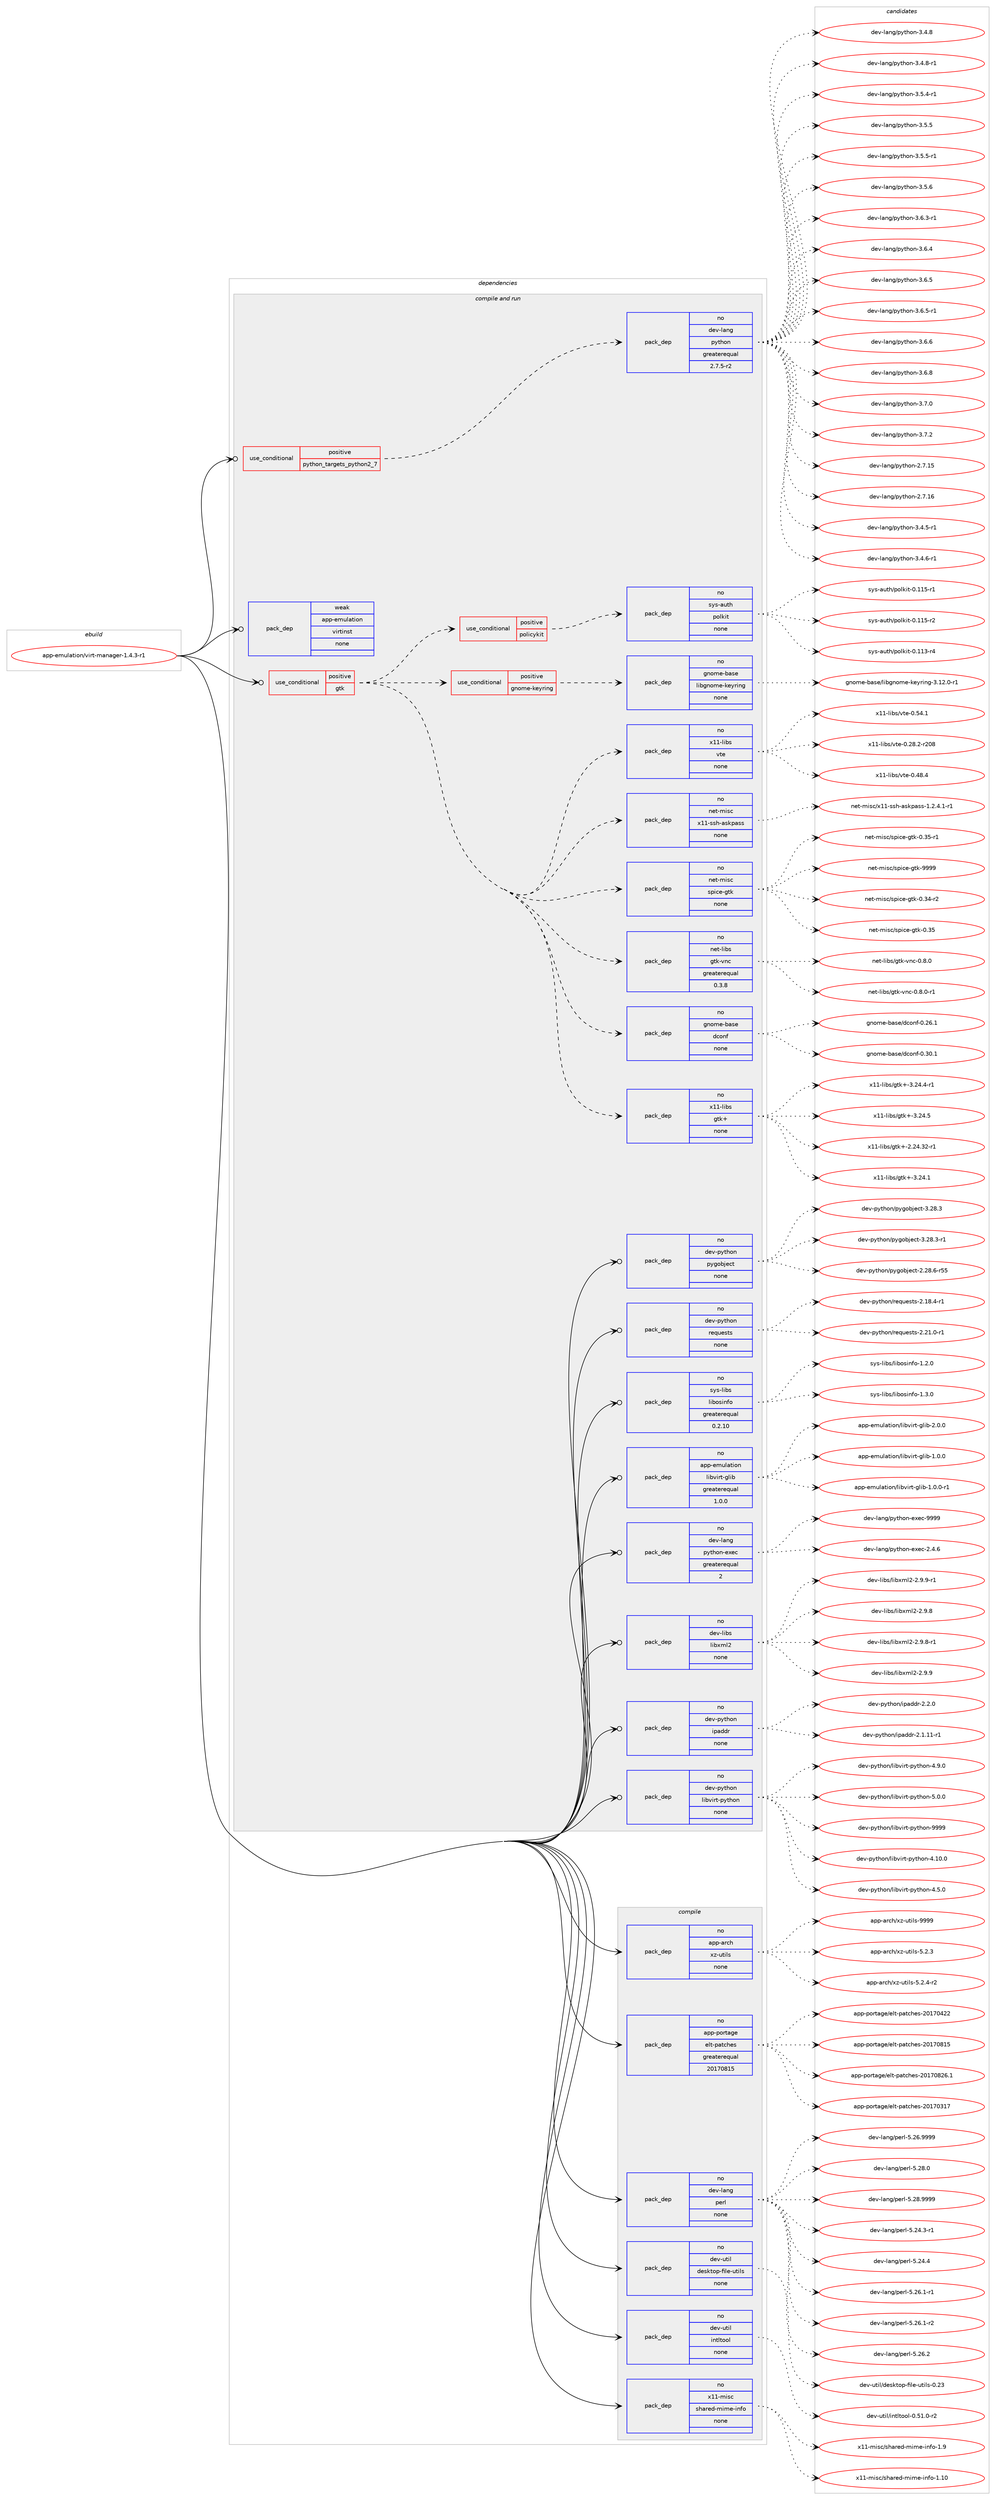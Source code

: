 digraph prolog {

# *************
# Graph options
# *************

newrank=true;
concentrate=true;
compound=true;
graph [rankdir=LR,fontname=Helvetica,fontsize=10,ranksep=1.5];#, ranksep=2.5, nodesep=0.2];
edge  [arrowhead=vee];
node  [fontname=Helvetica,fontsize=10];

# **********
# The ebuild
# **********

subgraph cluster_leftcol {
color=gray;
rank=same;
label=<<i>ebuild</i>>;
id [label="app-emulation/virt-manager-1.4.3-r1", color=red, width=4, href="../app-emulation/virt-manager-1.4.3-r1.svg"];
}

# ****************
# The dependencies
# ****************

subgraph cluster_midcol {
color=gray;
label=<<i>dependencies</i>>;
subgraph cluster_compile {
fillcolor="#eeeeee";
style=filled;
label=<<i>compile</i>>;
subgraph pack918409 {
dependency1289304 [label=<<TABLE BORDER="0" CELLBORDER="1" CELLSPACING="0" CELLPADDING="4" WIDTH="220"><TR><TD ROWSPAN="6" CELLPADDING="30">pack_dep</TD></TR><TR><TD WIDTH="110">no</TD></TR><TR><TD>app-arch</TD></TR><TR><TD>xz-utils</TD></TR><TR><TD>none</TD></TR><TR><TD></TD></TR></TABLE>>, shape=none, color=blue];
}
id:e -> dependency1289304:w [weight=20,style="solid",arrowhead="vee"];
subgraph pack918410 {
dependency1289305 [label=<<TABLE BORDER="0" CELLBORDER="1" CELLSPACING="0" CELLPADDING="4" WIDTH="220"><TR><TD ROWSPAN="6" CELLPADDING="30">pack_dep</TD></TR><TR><TD WIDTH="110">no</TD></TR><TR><TD>app-portage</TD></TR><TR><TD>elt-patches</TD></TR><TR><TD>greaterequal</TD></TR><TR><TD>20170815</TD></TR></TABLE>>, shape=none, color=blue];
}
id:e -> dependency1289305:w [weight=20,style="solid",arrowhead="vee"];
subgraph pack918411 {
dependency1289306 [label=<<TABLE BORDER="0" CELLBORDER="1" CELLSPACING="0" CELLPADDING="4" WIDTH="220"><TR><TD ROWSPAN="6" CELLPADDING="30">pack_dep</TD></TR><TR><TD WIDTH="110">no</TD></TR><TR><TD>dev-lang</TD></TR><TR><TD>perl</TD></TR><TR><TD>none</TD></TR><TR><TD></TD></TR></TABLE>>, shape=none, color=blue];
}
id:e -> dependency1289306:w [weight=20,style="solid",arrowhead="vee"];
subgraph pack918412 {
dependency1289307 [label=<<TABLE BORDER="0" CELLBORDER="1" CELLSPACING="0" CELLPADDING="4" WIDTH="220"><TR><TD ROWSPAN="6" CELLPADDING="30">pack_dep</TD></TR><TR><TD WIDTH="110">no</TD></TR><TR><TD>dev-util</TD></TR><TR><TD>desktop-file-utils</TD></TR><TR><TD>none</TD></TR><TR><TD></TD></TR></TABLE>>, shape=none, color=blue];
}
id:e -> dependency1289307:w [weight=20,style="solid",arrowhead="vee"];
subgraph pack918413 {
dependency1289308 [label=<<TABLE BORDER="0" CELLBORDER="1" CELLSPACING="0" CELLPADDING="4" WIDTH="220"><TR><TD ROWSPAN="6" CELLPADDING="30">pack_dep</TD></TR><TR><TD WIDTH="110">no</TD></TR><TR><TD>dev-util</TD></TR><TR><TD>intltool</TD></TR><TR><TD>none</TD></TR><TR><TD></TD></TR></TABLE>>, shape=none, color=blue];
}
id:e -> dependency1289308:w [weight=20,style="solid",arrowhead="vee"];
subgraph pack918414 {
dependency1289309 [label=<<TABLE BORDER="0" CELLBORDER="1" CELLSPACING="0" CELLPADDING="4" WIDTH="220"><TR><TD ROWSPAN="6" CELLPADDING="30">pack_dep</TD></TR><TR><TD WIDTH="110">no</TD></TR><TR><TD>x11-misc</TD></TR><TR><TD>shared-mime-info</TD></TR><TR><TD>none</TD></TR><TR><TD></TD></TR></TABLE>>, shape=none, color=blue];
}
id:e -> dependency1289309:w [weight=20,style="solid",arrowhead="vee"];
}
subgraph cluster_compileandrun {
fillcolor="#eeeeee";
style=filled;
label=<<i>compile and run</i>>;
subgraph cond350844 {
dependency1289310 [label=<<TABLE BORDER="0" CELLBORDER="1" CELLSPACING="0" CELLPADDING="4"><TR><TD ROWSPAN="3" CELLPADDING="10">use_conditional</TD></TR><TR><TD>positive</TD></TR><TR><TD>gtk</TD></TR></TABLE>>, shape=none, color=red];
subgraph pack918415 {
dependency1289311 [label=<<TABLE BORDER="0" CELLBORDER="1" CELLSPACING="0" CELLPADDING="4" WIDTH="220"><TR><TD ROWSPAN="6" CELLPADDING="30">pack_dep</TD></TR><TR><TD WIDTH="110">no</TD></TR><TR><TD>x11-libs</TD></TR><TR><TD>gtk+</TD></TR><TR><TD>none</TD></TR><TR><TD></TD></TR></TABLE>>, shape=none, color=blue];
}
dependency1289310:e -> dependency1289311:w [weight=20,style="dashed",arrowhead="vee"];
subgraph pack918416 {
dependency1289312 [label=<<TABLE BORDER="0" CELLBORDER="1" CELLSPACING="0" CELLPADDING="4" WIDTH="220"><TR><TD ROWSPAN="6" CELLPADDING="30">pack_dep</TD></TR><TR><TD WIDTH="110">no</TD></TR><TR><TD>gnome-base</TD></TR><TR><TD>dconf</TD></TR><TR><TD>none</TD></TR><TR><TD></TD></TR></TABLE>>, shape=none, color=blue];
}
dependency1289310:e -> dependency1289312:w [weight=20,style="dashed",arrowhead="vee"];
subgraph pack918417 {
dependency1289313 [label=<<TABLE BORDER="0" CELLBORDER="1" CELLSPACING="0" CELLPADDING="4" WIDTH="220"><TR><TD ROWSPAN="6" CELLPADDING="30">pack_dep</TD></TR><TR><TD WIDTH="110">no</TD></TR><TR><TD>net-libs</TD></TR><TR><TD>gtk-vnc</TD></TR><TR><TD>greaterequal</TD></TR><TR><TD>0.3.8</TD></TR></TABLE>>, shape=none, color=blue];
}
dependency1289310:e -> dependency1289313:w [weight=20,style="dashed",arrowhead="vee"];
subgraph pack918418 {
dependency1289314 [label=<<TABLE BORDER="0" CELLBORDER="1" CELLSPACING="0" CELLPADDING="4" WIDTH="220"><TR><TD ROWSPAN="6" CELLPADDING="30">pack_dep</TD></TR><TR><TD WIDTH="110">no</TD></TR><TR><TD>net-misc</TD></TR><TR><TD>spice-gtk</TD></TR><TR><TD>none</TD></TR><TR><TD></TD></TR></TABLE>>, shape=none, color=blue];
}
dependency1289310:e -> dependency1289314:w [weight=20,style="dashed",arrowhead="vee"];
subgraph pack918419 {
dependency1289315 [label=<<TABLE BORDER="0" CELLBORDER="1" CELLSPACING="0" CELLPADDING="4" WIDTH="220"><TR><TD ROWSPAN="6" CELLPADDING="30">pack_dep</TD></TR><TR><TD WIDTH="110">no</TD></TR><TR><TD>net-misc</TD></TR><TR><TD>x11-ssh-askpass</TD></TR><TR><TD>none</TD></TR><TR><TD></TD></TR></TABLE>>, shape=none, color=blue];
}
dependency1289310:e -> dependency1289315:w [weight=20,style="dashed",arrowhead="vee"];
subgraph pack918420 {
dependency1289316 [label=<<TABLE BORDER="0" CELLBORDER="1" CELLSPACING="0" CELLPADDING="4" WIDTH="220"><TR><TD ROWSPAN="6" CELLPADDING="30">pack_dep</TD></TR><TR><TD WIDTH="110">no</TD></TR><TR><TD>x11-libs</TD></TR><TR><TD>vte</TD></TR><TR><TD>none</TD></TR><TR><TD></TD></TR></TABLE>>, shape=none, color=blue];
}
dependency1289310:e -> dependency1289316:w [weight=20,style="dashed",arrowhead="vee"];
subgraph cond350845 {
dependency1289317 [label=<<TABLE BORDER="0" CELLBORDER="1" CELLSPACING="0" CELLPADDING="4"><TR><TD ROWSPAN="3" CELLPADDING="10">use_conditional</TD></TR><TR><TD>positive</TD></TR><TR><TD>gnome-keyring</TD></TR></TABLE>>, shape=none, color=red];
subgraph pack918421 {
dependency1289318 [label=<<TABLE BORDER="0" CELLBORDER="1" CELLSPACING="0" CELLPADDING="4" WIDTH="220"><TR><TD ROWSPAN="6" CELLPADDING="30">pack_dep</TD></TR><TR><TD WIDTH="110">no</TD></TR><TR><TD>gnome-base</TD></TR><TR><TD>libgnome-keyring</TD></TR><TR><TD>none</TD></TR><TR><TD></TD></TR></TABLE>>, shape=none, color=blue];
}
dependency1289317:e -> dependency1289318:w [weight=20,style="dashed",arrowhead="vee"];
}
dependency1289310:e -> dependency1289317:w [weight=20,style="dashed",arrowhead="vee"];
subgraph cond350846 {
dependency1289319 [label=<<TABLE BORDER="0" CELLBORDER="1" CELLSPACING="0" CELLPADDING="4"><TR><TD ROWSPAN="3" CELLPADDING="10">use_conditional</TD></TR><TR><TD>positive</TD></TR><TR><TD>policykit</TD></TR></TABLE>>, shape=none, color=red];
subgraph pack918422 {
dependency1289320 [label=<<TABLE BORDER="0" CELLBORDER="1" CELLSPACING="0" CELLPADDING="4" WIDTH="220"><TR><TD ROWSPAN="6" CELLPADDING="30">pack_dep</TD></TR><TR><TD WIDTH="110">no</TD></TR><TR><TD>sys-auth</TD></TR><TR><TD>polkit</TD></TR><TR><TD>none</TD></TR><TR><TD></TD></TR></TABLE>>, shape=none, color=blue];
}
dependency1289319:e -> dependency1289320:w [weight=20,style="dashed",arrowhead="vee"];
}
dependency1289310:e -> dependency1289319:w [weight=20,style="dashed",arrowhead="vee"];
}
id:e -> dependency1289310:w [weight=20,style="solid",arrowhead="odotvee"];
subgraph cond350847 {
dependency1289321 [label=<<TABLE BORDER="0" CELLBORDER="1" CELLSPACING="0" CELLPADDING="4"><TR><TD ROWSPAN="3" CELLPADDING="10">use_conditional</TD></TR><TR><TD>positive</TD></TR><TR><TD>python_targets_python2_7</TD></TR></TABLE>>, shape=none, color=red];
subgraph pack918423 {
dependency1289322 [label=<<TABLE BORDER="0" CELLBORDER="1" CELLSPACING="0" CELLPADDING="4" WIDTH="220"><TR><TD ROWSPAN="6" CELLPADDING="30">pack_dep</TD></TR><TR><TD WIDTH="110">no</TD></TR><TR><TD>dev-lang</TD></TR><TR><TD>python</TD></TR><TR><TD>greaterequal</TD></TR><TR><TD>2.7.5-r2</TD></TR></TABLE>>, shape=none, color=blue];
}
dependency1289321:e -> dependency1289322:w [weight=20,style="dashed",arrowhead="vee"];
}
id:e -> dependency1289321:w [weight=20,style="solid",arrowhead="odotvee"];
subgraph pack918424 {
dependency1289323 [label=<<TABLE BORDER="0" CELLBORDER="1" CELLSPACING="0" CELLPADDING="4" WIDTH="220"><TR><TD ROWSPAN="6" CELLPADDING="30">pack_dep</TD></TR><TR><TD WIDTH="110">no</TD></TR><TR><TD>app-emulation</TD></TR><TR><TD>libvirt-glib</TD></TR><TR><TD>greaterequal</TD></TR><TR><TD>1.0.0</TD></TR></TABLE>>, shape=none, color=blue];
}
id:e -> dependency1289323:w [weight=20,style="solid",arrowhead="odotvee"];
subgraph pack918425 {
dependency1289324 [label=<<TABLE BORDER="0" CELLBORDER="1" CELLSPACING="0" CELLPADDING="4" WIDTH="220"><TR><TD ROWSPAN="6" CELLPADDING="30">pack_dep</TD></TR><TR><TD WIDTH="110">no</TD></TR><TR><TD>dev-lang</TD></TR><TR><TD>python-exec</TD></TR><TR><TD>greaterequal</TD></TR><TR><TD>2</TD></TR></TABLE>>, shape=none, color=blue];
}
id:e -> dependency1289324:w [weight=20,style="solid",arrowhead="odotvee"];
subgraph pack918426 {
dependency1289325 [label=<<TABLE BORDER="0" CELLBORDER="1" CELLSPACING="0" CELLPADDING="4" WIDTH="220"><TR><TD ROWSPAN="6" CELLPADDING="30">pack_dep</TD></TR><TR><TD WIDTH="110">no</TD></TR><TR><TD>dev-libs</TD></TR><TR><TD>libxml2</TD></TR><TR><TD>none</TD></TR><TR><TD></TD></TR></TABLE>>, shape=none, color=blue];
}
id:e -> dependency1289325:w [weight=20,style="solid",arrowhead="odotvee"];
subgraph pack918427 {
dependency1289326 [label=<<TABLE BORDER="0" CELLBORDER="1" CELLSPACING="0" CELLPADDING="4" WIDTH="220"><TR><TD ROWSPAN="6" CELLPADDING="30">pack_dep</TD></TR><TR><TD WIDTH="110">no</TD></TR><TR><TD>dev-python</TD></TR><TR><TD>ipaddr</TD></TR><TR><TD>none</TD></TR><TR><TD></TD></TR></TABLE>>, shape=none, color=blue];
}
id:e -> dependency1289326:w [weight=20,style="solid",arrowhead="odotvee"];
subgraph pack918428 {
dependency1289327 [label=<<TABLE BORDER="0" CELLBORDER="1" CELLSPACING="0" CELLPADDING="4" WIDTH="220"><TR><TD ROWSPAN="6" CELLPADDING="30">pack_dep</TD></TR><TR><TD WIDTH="110">no</TD></TR><TR><TD>dev-python</TD></TR><TR><TD>libvirt-python</TD></TR><TR><TD>none</TD></TR><TR><TD></TD></TR></TABLE>>, shape=none, color=blue];
}
id:e -> dependency1289327:w [weight=20,style="solid",arrowhead="odotvee"];
subgraph pack918429 {
dependency1289328 [label=<<TABLE BORDER="0" CELLBORDER="1" CELLSPACING="0" CELLPADDING="4" WIDTH="220"><TR><TD ROWSPAN="6" CELLPADDING="30">pack_dep</TD></TR><TR><TD WIDTH="110">no</TD></TR><TR><TD>dev-python</TD></TR><TR><TD>pygobject</TD></TR><TR><TD>none</TD></TR><TR><TD></TD></TR></TABLE>>, shape=none, color=blue];
}
id:e -> dependency1289328:w [weight=20,style="solid",arrowhead="odotvee"];
subgraph pack918430 {
dependency1289329 [label=<<TABLE BORDER="0" CELLBORDER="1" CELLSPACING="0" CELLPADDING="4" WIDTH="220"><TR><TD ROWSPAN="6" CELLPADDING="30">pack_dep</TD></TR><TR><TD WIDTH="110">no</TD></TR><TR><TD>dev-python</TD></TR><TR><TD>requests</TD></TR><TR><TD>none</TD></TR><TR><TD></TD></TR></TABLE>>, shape=none, color=blue];
}
id:e -> dependency1289329:w [weight=20,style="solid",arrowhead="odotvee"];
subgraph pack918431 {
dependency1289330 [label=<<TABLE BORDER="0" CELLBORDER="1" CELLSPACING="0" CELLPADDING="4" WIDTH="220"><TR><TD ROWSPAN="6" CELLPADDING="30">pack_dep</TD></TR><TR><TD WIDTH="110">no</TD></TR><TR><TD>sys-libs</TD></TR><TR><TD>libosinfo</TD></TR><TR><TD>greaterequal</TD></TR><TR><TD>0.2.10</TD></TR></TABLE>>, shape=none, color=blue];
}
id:e -> dependency1289330:w [weight=20,style="solid",arrowhead="odotvee"];
subgraph pack918432 {
dependency1289331 [label=<<TABLE BORDER="0" CELLBORDER="1" CELLSPACING="0" CELLPADDING="4" WIDTH="220"><TR><TD ROWSPAN="6" CELLPADDING="30">pack_dep</TD></TR><TR><TD WIDTH="110">weak</TD></TR><TR><TD>app-emulation</TD></TR><TR><TD>virtinst</TD></TR><TR><TD>none</TD></TR><TR><TD></TD></TR></TABLE>>, shape=none, color=blue];
}
id:e -> dependency1289331:w [weight=20,style="solid",arrowhead="odotvee"];
}
subgraph cluster_run {
fillcolor="#eeeeee";
style=filled;
label=<<i>run</i>>;
}
}

# **************
# The candidates
# **************

subgraph cluster_choices {
rank=same;
color=gray;
label=<<i>candidates</i>>;

subgraph choice918409 {
color=black;
nodesep=1;
choice971121124597114991044712012245117116105108115455346504651 [label="app-arch/xz-utils-5.2.3", color=red, width=4,href="../app-arch/xz-utils-5.2.3.svg"];
choice9711211245971149910447120122451171161051081154553465046524511450 [label="app-arch/xz-utils-5.2.4-r2", color=red, width=4,href="../app-arch/xz-utils-5.2.4-r2.svg"];
choice9711211245971149910447120122451171161051081154557575757 [label="app-arch/xz-utils-9999", color=red, width=4,href="../app-arch/xz-utils-9999.svg"];
dependency1289304:e -> choice971121124597114991044712012245117116105108115455346504651:w [style=dotted,weight="100"];
dependency1289304:e -> choice9711211245971149910447120122451171161051081154553465046524511450:w [style=dotted,weight="100"];
dependency1289304:e -> choice9711211245971149910447120122451171161051081154557575757:w [style=dotted,weight="100"];
}
subgraph choice918410 {
color=black;
nodesep=1;
choice97112112451121111141169710310147101108116451129711699104101115455048495548514955 [label="app-portage/elt-patches-20170317", color=red, width=4,href="../app-portage/elt-patches-20170317.svg"];
choice97112112451121111141169710310147101108116451129711699104101115455048495548525050 [label="app-portage/elt-patches-20170422", color=red, width=4,href="../app-portage/elt-patches-20170422.svg"];
choice97112112451121111141169710310147101108116451129711699104101115455048495548564953 [label="app-portage/elt-patches-20170815", color=red, width=4,href="../app-portage/elt-patches-20170815.svg"];
choice971121124511211111411697103101471011081164511297116991041011154550484955485650544649 [label="app-portage/elt-patches-20170826.1", color=red, width=4,href="../app-portage/elt-patches-20170826.1.svg"];
dependency1289305:e -> choice97112112451121111141169710310147101108116451129711699104101115455048495548514955:w [style=dotted,weight="100"];
dependency1289305:e -> choice97112112451121111141169710310147101108116451129711699104101115455048495548525050:w [style=dotted,weight="100"];
dependency1289305:e -> choice97112112451121111141169710310147101108116451129711699104101115455048495548564953:w [style=dotted,weight="100"];
dependency1289305:e -> choice971121124511211111411697103101471011081164511297116991041011154550484955485650544649:w [style=dotted,weight="100"];
}
subgraph choice918411 {
color=black;
nodesep=1;
choice100101118451089711010347112101114108455346505246514511449 [label="dev-lang/perl-5.24.3-r1", color=red, width=4,href="../dev-lang/perl-5.24.3-r1.svg"];
choice10010111845108971101034711210111410845534650524652 [label="dev-lang/perl-5.24.4", color=red, width=4,href="../dev-lang/perl-5.24.4.svg"];
choice100101118451089711010347112101114108455346505446494511449 [label="dev-lang/perl-5.26.1-r1", color=red, width=4,href="../dev-lang/perl-5.26.1-r1.svg"];
choice100101118451089711010347112101114108455346505446494511450 [label="dev-lang/perl-5.26.1-r2", color=red, width=4,href="../dev-lang/perl-5.26.1-r2.svg"];
choice10010111845108971101034711210111410845534650544650 [label="dev-lang/perl-5.26.2", color=red, width=4,href="../dev-lang/perl-5.26.2.svg"];
choice10010111845108971101034711210111410845534650544657575757 [label="dev-lang/perl-5.26.9999", color=red, width=4,href="../dev-lang/perl-5.26.9999.svg"];
choice10010111845108971101034711210111410845534650564648 [label="dev-lang/perl-5.28.0", color=red, width=4,href="../dev-lang/perl-5.28.0.svg"];
choice10010111845108971101034711210111410845534650564657575757 [label="dev-lang/perl-5.28.9999", color=red, width=4,href="../dev-lang/perl-5.28.9999.svg"];
dependency1289306:e -> choice100101118451089711010347112101114108455346505246514511449:w [style=dotted,weight="100"];
dependency1289306:e -> choice10010111845108971101034711210111410845534650524652:w [style=dotted,weight="100"];
dependency1289306:e -> choice100101118451089711010347112101114108455346505446494511449:w [style=dotted,weight="100"];
dependency1289306:e -> choice100101118451089711010347112101114108455346505446494511450:w [style=dotted,weight="100"];
dependency1289306:e -> choice10010111845108971101034711210111410845534650544650:w [style=dotted,weight="100"];
dependency1289306:e -> choice10010111845108971101034711210111410845534650544657575757:w [style=dotted,weight="100"];
dependency1289306:e -> choice10010111845108971101034711210111410845534650564648:w [style=dotted,weight="100"];
dependency1289306:e -> choice10010111845108971101034711210111410845534650564657575757:w [style=dotted,weight="100"];
}
subgraph choice918412 {
color=black;
nodesep=1;
choice100101118451171161051084710010111510711611111245102105108101451171161051081154548465051 [label="dev-util/desktop-file-utils-0.23", color=red, width=4,href="../dev-util/desktop-file-utils-0.23.svg"];
dependency1289307:e -> choice100101118451171161051084710010111510711611111245102105108101451171161051081154548465051:w [style=dotted,weight="100"];
}
subgraph choice918413 {
color=black;
nodesep=1;
choice1001011184511711610510847105110116108116111111108454846534946484511450 [label="dev-util/intltool-0.51.0-r2", color=red, width=4,href="../dev-util/intltool-0.51.0-r2.svg"];
dependency1289308:e -> choice1001011184511711610510847105110116108116111111108454846534946484511450:w [style=dotted,weight="100"];
}
subgraph choice918414 {
color=black;
nodesep=1;
choice12049494510910511599471151049711410110045109105109101451051101021114549464948 [label="x11-misc/shared-mime-info-1.10", color=red, width=4,href="../x11-misc/shared-mime-info-1.10.svg"];
choice120494945109105115994711510497114101100451091051091014510511010211145494657 [label="x11-misc/shared-mime-info-1.9", color=red, width=4,href="../x11-misc/shared-mime-info-1.9.svg"];
dependency1289309:e -> choice12049494510910511599471151049711410110045109105109101451051101021114549464948:w [style=dotted,weight="100"];
dependency1289309:e -> choice120494945109105115994711510497114101100451091051091014510511010211145494657:w [style=dotted,weight="100"];
}
subgraph choice918415 {
color=black;
nodesep=1;
choice12049494510810598115471031161074345504650524651504511449 [label="x11-libs/gtk+-2.24.32-r1", color=red, width=4,href="../x11-libs/gtk+-2.24.32-r1.svg"];
choice12049494510810598115471031161074345514650524649 [label="x11-libs/gtk+-3.24.1", color=red, width=4,href="../x11-libs/gtk+-3.24.1.svg"];
choice120494945108105981154710311610743455146505246524511449 [label="x11-libs/gtk+-3.24.4-r1", color=red, width=4,href="../x11-libs/gtk+-3.24.4-r1.svg"];
choice12049494510810598115471031161074345514650524653 [label="x11-libs/gtk+-3.24.5", color=red, width=4,href="../x11-libs/gtk+-3.24.5.svg"];
dependency1289311:e -> choice12049494510810598115471031161074345504650524651504511449:w [style=dotted,weight="100"];
dependency1289311:e -> choice12049494510810598115471031161074345514650524649:w [style=dotted,weight="100"];
dependency1289311:e -> choice120494945108105981154710311610743455146505246524511449:w [style=dotted,weight="100"];
dependency1289311:e -> choice12049494510810598115471031161074345514650524653:w [style=dotted,weight="100"];
}
subgraph choice918416 {
color=black;
nodesep=1;
choice103110111109101459897115101471009911111010245484650544649 [label="gnome-base/dconf-0.26.1", color=red, width=4,href="../gnome-base/dconf-0.26.1.svg"];
choice103110111109101459897115101471009911111010245484651484649 [label="gnome-base/dconf-0.30.1", color=red, width=4,href="../gnome-base/dconf-0.30.1.svg"];
dependency1289312:e -> choice103110111109101459897115101471009911111010245484650544649:w [style=dotted,weight="100"];
dependency1289312:e -> choice103110111109101459897115101471009911111010245484651484649:w [style=dotted,weight="100"];
}
subgraph choice918417 {
color=black;
nodesep=1;
choice1101011164510810598115471031161074511811099454846564648 [label="net-libs/gtk-vnc-0.8.0", color=red, width=4,href="../net-libs/gtk-vnc-0.8.0.svg"];
choice11010111645108105981154710311610745118110994548465646484511449 [label="net-libs/gtk-vnc-0.8.0-r1", color=red, width=4,href="../net-libs/gtk-vnc-0.8.0-r1.svg"];
dependency1289313:e -> choice1101011164510810598115471031161074511811099454846564648:w [style=dotted,weight="100"];
dependency1289313:e -> choice11010111645108105981154710311610745118110994548465646484511449:w [style=dotted,weight="100"];
}
subgraph choice918418 {
color=black;
nodesep=1;
choice110101116451091051159947115112105991014510311610745484651524511450 [label="net-misc/spice-gtk-0.34-r2", color=red, width=4,href="../net-misc/spice-gtk-0.34-r2.svg"];
choice11010111645109105115994711511210599101451031161074548465153 [label="net-misc/spice-gtk-0.35", color=red, width=4,href="../net-misc/spice-gtk-0.35.svg"];
choice110101116451091051159947115112105991014510311610745484651534511449 [label="net-misc/spice-gtk-0.35-r1", color=red, width=4,href="../net-misc/spice-gtk-0.35-r1.svg"];
choice11010111645109105115994711511210599101451031161074557575757 [label="net-misc/spice-gtk-9999", color=red, width=4,href="../net-misc/spice-gtk-9999.svg"];
dependency1289314:e -> choice110101116451091051159947115112105991014510311610745484651524511450:w [style=dotted,weight="100"];
dependency1289314:e -> choice11010111645109105115994711511210599101451031161074548465153:w [style=dotted,weight="100"];
dependency1289314:e -> choice110101116451091051159947115112105991014510311610745484651534511449:w [style=dotted,weight="100"];
dependency1289314:e -> choice11010111645109105115994711511210599101451031161074557575757:w [style=dotted,weight="100"];
}
subgraph choice918419 {
color=black;
nodesep=1;
choice11010111645109105115994712049494511511510445971151071129711511545494650465246494511449 [label="net-misc/x11-ssh-askpass-1.2.4.1-r1", color=red, width=4,href="../net-misc/x11-ssh-askpass-1.2.4.1-r1.svg"];
dependency1289315:e -> choice11010111645109105115994712049494511511510445971151071129711511545494650465246494511449:w [style=dotted,weight="100"];
}
subgraph choice918420 {
color=black;
nodesep=1;
choice12049494510810598115471181161014548465056465045114504856 [label="x11-libs/vte-0.28.2-r208", color=red, width=4,href="../x11-libs/vte-0.28.2-r208.svg"];
choice120494945108105981154711811610145484652564652 [label="x11-libs/vte-0.48.4", color=red, width=4,href="../x11-libs/vte-0.48.4.svg"];
choice120494945108105981154711811610145484653524649 [label="x11-libs/vte-0.54.1", color=red, width=4,href="../x11-libs/vte-0.54.1.svg"];
dependency1289316:e -> choice12049494510810598115471181161014548465056465045114504856:w [style=dotted,weight="100"];
dependency1289316:e -> choice120494945108105981154711811610145484652564652:w [style=dotted,weight="100"];
dependency1289316:e -> choice120494945108105981154711811610145484653524649:w [style=dotted,weight="100"];
}
subgraph choice918421 {
color=black;
nodesep=1;
choice103110111109101459897115101471081059810311011110910145107101121114105110103455146495046484511449 [label="gnome-base/libgnome-keyring-3.12.0-r1", color=red, width=4,href="../gnome-base/libgnome-keyring-3.12.0-r1.svg"];
dependency1289318:e -> choice103110111109101459897115101471081059810311011110910145107101121114105110103455146495046484511449:w [style=dotted,weight="100"];
}
subgraph choice918422 {
color=black;
nodesep=1;
choice1151211154597117116104471121111081071051164548464949514511452 [label="sys-auth/polkit-0.113-r4", color=red, width=4,href="../sys-auth/polkit-0.113-r4.svg"];
choice1151211154597117116104471121111081071051164548464949534511449 [label="sys-auth/polkit-0.115-r1", color=red, width=4,href="../sys-auth/polkit-0.115-r1.svg"];
choice1151211154597117116104471121111081071051164548464949534511450 [label="sys-auth/polkit-0.115-r2", color=red, width=4,href="../sys-auth/polkit-0.115-r2.svg"];
dependency1289320:e -> choice1151211154597117116104471121111081071051164548464949514511452:w [style=dotted,weight="100"];
dependency1289320:e -> choice1151211154597117116104471121111081071051164548464949534511449:w [style=dotted,weight="100"];
dependency1289320:e -> choice1151211154597117116104471121111081071051164548464949534511450:w [style=dotted,weight="100"];
}
subgraph choice918423 {
color=black;
nodesep=1;
choice10010111845108971101034711212111610411111045504655464953 [label="dev-lang/python-2.7.15", color=red, width=4,href="../dev-lang/python-2.7.15.svg"];
choice10010111845108971101034711212111610411111045504655464954 [label="dev-lang/python-2.7.16", color=red, width=4,href="../dev-lang/python-2.7.16.svg"];
choice1001011184510897110103471121211161041111104551465246534511449 [label="dev-lang/python-3.4.5-r1", color=red, width=4,href="../dev-lang/python-3.4.5-r1.svg"];
choice1001011184510897110103471121211161041111104551465246544511449 [label="dev-lang/python-3.4.6-r1", color=red, width=4,href="../dev-lang/python-3.4.6-r1.svg"];
choice100101118451089711010347112121116104111110455146524656 [label="dev-lang/python-3.4.8", color=red, width=4,href="../dev-lang/python-3.4.8.svg"];
choice1001011184510897110103471121211161041111104551465246564511449 [label="dev-lang/python-3.4.8-r1", color=red, width=4,href="../dev-lang/python-3.4.8-r1.svg"];
choice1001011184510897110103471121211161041111104551465346524511449 [label="dev-lang/python-3.5.4-r1", color=red, width=4,href="../dev-lang/python-3.5.4-r1.svg"];
choice100101118451089711010347112121116104111110455146534653 [label="dev-lang/python-3.5.5", color=red, width=4,href="../dev-lang/python-3.5.5.svg"];
choice1001011184510897110103471121211161041111104551465346534511449 [label="dev-lang/python-3.5.5-r1", color=red, width=4,href="../dev-lang/python-3.5.5-r1.svg"];
choice100101118451089711010347112121116104111110455146534654 [label="dev-lang/python-3.5.6", color=red, width=4,href="../dev-lang/python-3.5.6.svg"];
choice1001011184510897110103471121211161041111104551465446514511449 [label="dev-lang/python-3.6.3-r1", color=red, width=4,href="../dev-lang/python-3.6.3-r1.svg"];
choice100101118451089711010347112121116104111110455146544652 [label="dev-lang/python-3.6.4", color=red, width=4,href="../dev-lang/python-3.6.4.svg"];
choice100101118451089711010347112121116104111110455146544653 [label="dev-lang/python-3.6.5", color=red, width=4,href="../dev-lang/python-3.6.5.svg"];
choice1001011184510897110103471121211161041111104551465446534511449 [label="dev-lang/python-3.6.5-r1", color=red, width=4,href="../dev-lang/python-3.6.5-r1.svg"];
choice100101118451089711010347112121116104111110455146544654 [label="dev-lang/python-3.6.6", color=red, width=4,href="../dev-lang/python-3.6.6.svg"];
choice100101118451089711010347112121116104111110455146544656 [label="dev-lang/python-3.6.8", color=red, width=4,href="../dev-lang/python-3.6.8.svg"];
choice100101118451089711010347112121116104111110455146554648 [label="dev-lang/python-3.7.0", color=red, width=4,href="../dev-lang/python-3.7.0.svg"];
choice100101118451089711010347112121116104111110455146554650 [label="dev-lang/python-3.7.2", color=red, width=4,href="../dev-lang/python-3.7.2.svg"];
dependency1289322:e -> choice10010111845108971101034711212111610411111045504655464953:w [style=dotted,weight="100"];
dependency1289322:e -> choice10010111845108971101034711212111610411111045504655464954:w [style=dotted,weight="100"];
dependency1289322:e -> choice1001011184510897110103471121211161041111104551465246534511449:w [style=dotted,weight="100"];
dependency1289322:e -> choice1001011184510897110103471121211161041111104551465246544511449:w [style=dotted,weight="100"];
dependency1289322:e -> choice100101118451089711010347112121116104111110455146524656:w [style=dotted,weight="100"];
dependency1289322:e -> choice1001011184510897110103471121211161041111104551465246564511449:w [style=dotted,weight="100"];
dependency1289322:e -> choice1001011184510897110103471121211161041111104551465346524511449:w [style=dotted,weight="100"];
dependency1289322:e -> choice100101118451089711010347112121116104111110455146534653:w [style=dotted,weight="100"];
dependency1289322:e -> choice1001011184510897110103471121211161041111104551465346534511449:w [style=dotted,weight="100"];
dependency1289322:e -> choice100101118451089711010347112121116104111110455146534654:w [style=dotted,weight="100"];
dependency1289322:e -> choice1001011184510897110103471121211161041111104551465446514511449:w [style=dotted,weight="100"];
dependency1289322:e -> choice100101118451089711010347112121116104111110455146544652:w [style=dotted,weight="100"];
dependency1289322:e -> choice100101118451089711010347112121116104111110455146544653:w [style=dotted,weight="100"];
dependency1289322:e -> choice1001011184510897110103471121211161041111104551465446534511449:w [style=dotted,weight="100"];
dependency1289322:e -> choice100101118451089711010347112121116104111110455146544654:w [style=dotted,weight="100"];
dependency1289322:e -> choice100101118451089711010347112121116104111110455146544656:w [style=dotted,weight="100"];
dependency1289322:e -> choice100101118451089711010347112121116104111110455146554648:w [style=dotted,weight="100"];
dependency1289322:e -> choice100101118451089711010347112121116104111110455146554650:w [style=dotted,weight="100"];
}
subgraph choice918424 {
color=black;
nodesep=1;
choice97112112451011091171089711610511111047108105981181051141164510310810598454946484648 [label="app-emulation/libvirt-glib-1.0.0", color=red, width=4,href="../app-emulation/libvirt-glib-1.0.0.svg"];
choice971121124510110911710897116105111110471081059811810511411645103108105984549464846484511449 [label="app-emulation/libvirt-glib-1.0.0-r1", color=red, width=4,href="../app-emulation/libvirt-glib-1.0.0-r1.svg"];
choice97112112451011091171089711610511111047108105981181051141164510310810598455046484648 [label="app-emulation/libvirt-glib-2.0.0", color=red, width=4,href="../app-emulation/libvirt-glib-2.0.0.svg"];
dependency1289323:e -> choice97112112451011091171089711610511111047108105981181051141164510310810598454946484648:w [style=dotted,weight="100"];
dependency1289323:e -> choice971121124510110911710897116105111110471081059811810511411645103108105984549464846484511449:w [style=dotted,weight="100"];
dependency1289323:e -> choice97112112451011091171089711610511111047108105981181051141164510310810598455046484648:w [style=dotted,weight="100"];
}
subgraph choice918425 {
color=black;
nodesep=1;
choice1001011184510897110103471121211161041111104510112010199455046524654 [label="dev-lang/python-exec-2.4.6", color=red, width=4,href="../dev-lang/python-exec-2.4.6.svg"];
choice10010111845108971101034711212111610411111045101120101994557575757 [label="dev-lang/python-exec-9999", color=red, width=4,href="../dev-lang/python-exec-9999.svg"];
dependency1289324:e -> choice1001011184510897110103471121211161041111104510112010199455046524654:w [style=dotted,weight="100"];
dependency1289324:e -> choice10010111845108971101034711212111610411111045101120101994557575757:w [style=dotted,weight="100"];
}
subgraph choice918426 {
color=black;
nodesep=1;
choice1001011184510810598115471081059812010910850455046574656 [label="dev-libs/libxml2-2.9.8", color=red, width=4,href="../dev-libs/libxml2-2.9.8.svg"];
choice10010111845108105981154710810598120109108504550465746564511449 [label="dev-libs/libxml2-2.9.8-r1", color=red, width=4,href="../dev-libs/libxml2-2.9.8-r1.svg"];
choice1001011184510810598115471081059812010910850455046574657 [label="dev-libs/libxml2-2.9.9", color=red, width=4,href="../dev-libs/libxml2-2.9.9.svg"];
choice10010111845108105981154710810598120109108504550465746574511449 [label="dev-libs/libxml2-2.9.9-r1", color=red, width=4,href="../dev-libs/libxml2-2.9.9-r1.svg"];
dependency1289325:e -> choice1001011184510810598115471081059812010910850455046574656:w [style=dotted,weight="100"];
dependency1289325:e -> choice10010111845108105981154710810598120109108504550465746564511449:w [style=dotted,weight="100"];
dependency1289325:e -> choice1001011184510810598115471081059812010910850455046574657:w [style=dotted,weight="100"];
dependency1289325:e -> choice10010111845108105981154710810598120109108504550465746574511449:w [style=dotted,weight="100"];
}
subgraph choice918427 {
color=black;
nodesep=1;
choice100101118451121211161041111104710511297100100114455046494649494511449 [label="dev-python/ipaddr-2.1.11-r1", color=red, width=4,href="../dev-python/ipaddr-2.1.11-r1.svg"];
choice100101118451121211161041111104710511297100100114455046504648 [label="dev-python/ipaddr-2.2.0", color=red, width=4,href="../dev-python/ipaddr-2.2.0.svg"];
dependency1289326:e -> choice100101118451121211161041111104710511297100100114455046494649494511449:w [style=dotted,weight="100"];
dependency1289326:e -> choice100101118451121211161041111104710511297100100114455046504648:w [style=dotted,weight="100"];
}
subgraph choice918428 {
color=black;
nodesep=1;
choice1001011184511212111610411111047108105981181051141164511212111610411111045524649484648 [label="dev-python/libvirt-python-4.10.0", color=red, width=4,href="../dev-python/libvirt-python-4.10.0.svg"];
choice10010111845112121116104111110471081059811810511411645112121116104111110455246534648 [label="dev-python/libvirt-python-4.5.0", color=red, width=4,href="../dev-python/libvirt-python-4.5.0.svg"];
choice10010111845112121116104111110471081059811810511411645112121116104111110455246574648 [label="dev-python/libvirt-python-4.9.0", color=red, width=4,href="../dev-python/libvirt-python-4.9.0.svg"];
choice10010111845112121116104111110471081059811810511411645112121116104111110455346484648 [label="dev-python/libvirt-python-5.0.0", color=red, width=4,href="../dev-python/libvirt-python-5.0.0.svg"];
choice100101118451121211161041111104710810598118105114116451121211161041111104557575757 [label="dev-python/libvirt-python-9999", color=red, width=4,href="../dev-python/libvirt-python-9999.svg"];
dependency1289327:e -> choice1001011184511212111610411111047108105981181051141164511212111610411111045524649484648:w [style=dotted,weight="100"];
dependency1289327:e -> choice10010111845112121116104111110471081059811810511411645112121116104111110455246534648:w [style=dotted,weight="100"];
dependency1289327:e -> choice10010111845112121116104111110471081059811810511411645112121116104111110455246574648:w [style=dotted,weight="100"];
dependency1289327:e -> choice10010111845112121116104111110471081059811810511411645112121116104111110455346484648:w [style=dotted,weight="100"];
dependency1289327:e -> choice100101118451121211161041111104710810598118105114116451121211161041111104557575757:w [style=dotted,weight="100"];
}
subgraph choice918429 {
color=black;
nodesep=1;
choice1001011184511212111610411111047112121103111981061019911645504650564654451145353 [label="dev-python/pygobject-2.28.6-r55", color=red, width=4,href="../dev-python/pygobject-2.28.6-r55.svg"];
choice1001011184511212111610411111047112121103111981061019911645514650564651 [label="dev-python/pygobject-3.28.3", color=red, width=4,href="../dev-python/pygobject-3.28.3.svg"];
choice10010111845112121116104111110471121211031119810610199116455146505646514511449 [label="dev-python/pygobject-3.28.3-r1", color=red, width=4,href="../dev-python/pygobject-3.28.3-r1.svg"];
dependency1289328:e -> choice1001011184511212111610411111047112121103111981061019911645504650564654451145353:w [style=dotted,weight="100"];
dependency1289328:e -> choice1001011184511212111610411111047112121103111981061019911645514650564651:w [style=dotted,weight="100"];
dependency1289328:e -> choice10010111845112121116104111110471121211031119810610199116455146505646514511449:w [style=dotted,weight="100"];
}
subgraph choice918430 {
color=black;
nodesep=1;
choice1001011184511212111610411111047114101113117101115116115455046495646524511449 [label="dev-python/requests-2.18.4-r1", color=red, width=4,href="../dev-python/requests-2.18.4-r1.svg"];
choice1001011184511212111610411111047114101113117101115116115455046504946484511449 [label="dev-python/requests-2.21.0-r1", color=red, width=4,href="../dev-python/requests-2.21.0-r1.svg"];
dependency1289329:e -> choice1001011184511212111610411111047114101113117101115116115455046495646524511449:w [style=dotted,weight="100"];
dependency1289329:e -> choice1001011184511212111610411111047114101113117101115116115455046504946484511449:w [style=dotted,weight="100"];
}
subgraph choice918431 {
color=black;
nodesep=1;
choice11512111545108105981154710810598111115105110102111454946504648 [label="sys-libs/libosinfo-1.2.0", color=red, width=4,href="../sys-libs/libosinfo-1.2.0.svg"];
choice11512111545108105981154710810598111115105110102111454946514648 [label="sys-libs/libosinfo-1.3.0", color=red, width=4,href="../sys-libs/libosinfo-1.3.0.svg"];
dependency1289330:e -> choice11512111545108105981154710810598111115105110102111454946504648:w [style=dotted,weight="100"];
dependency1289330:e -> choice11512111545108105981154710810598111115105110102111454946514648:w [style=dotted,weight="100"];
}
subgraph choice918432 {
color=black;
nodesep=1;
}
}

}
